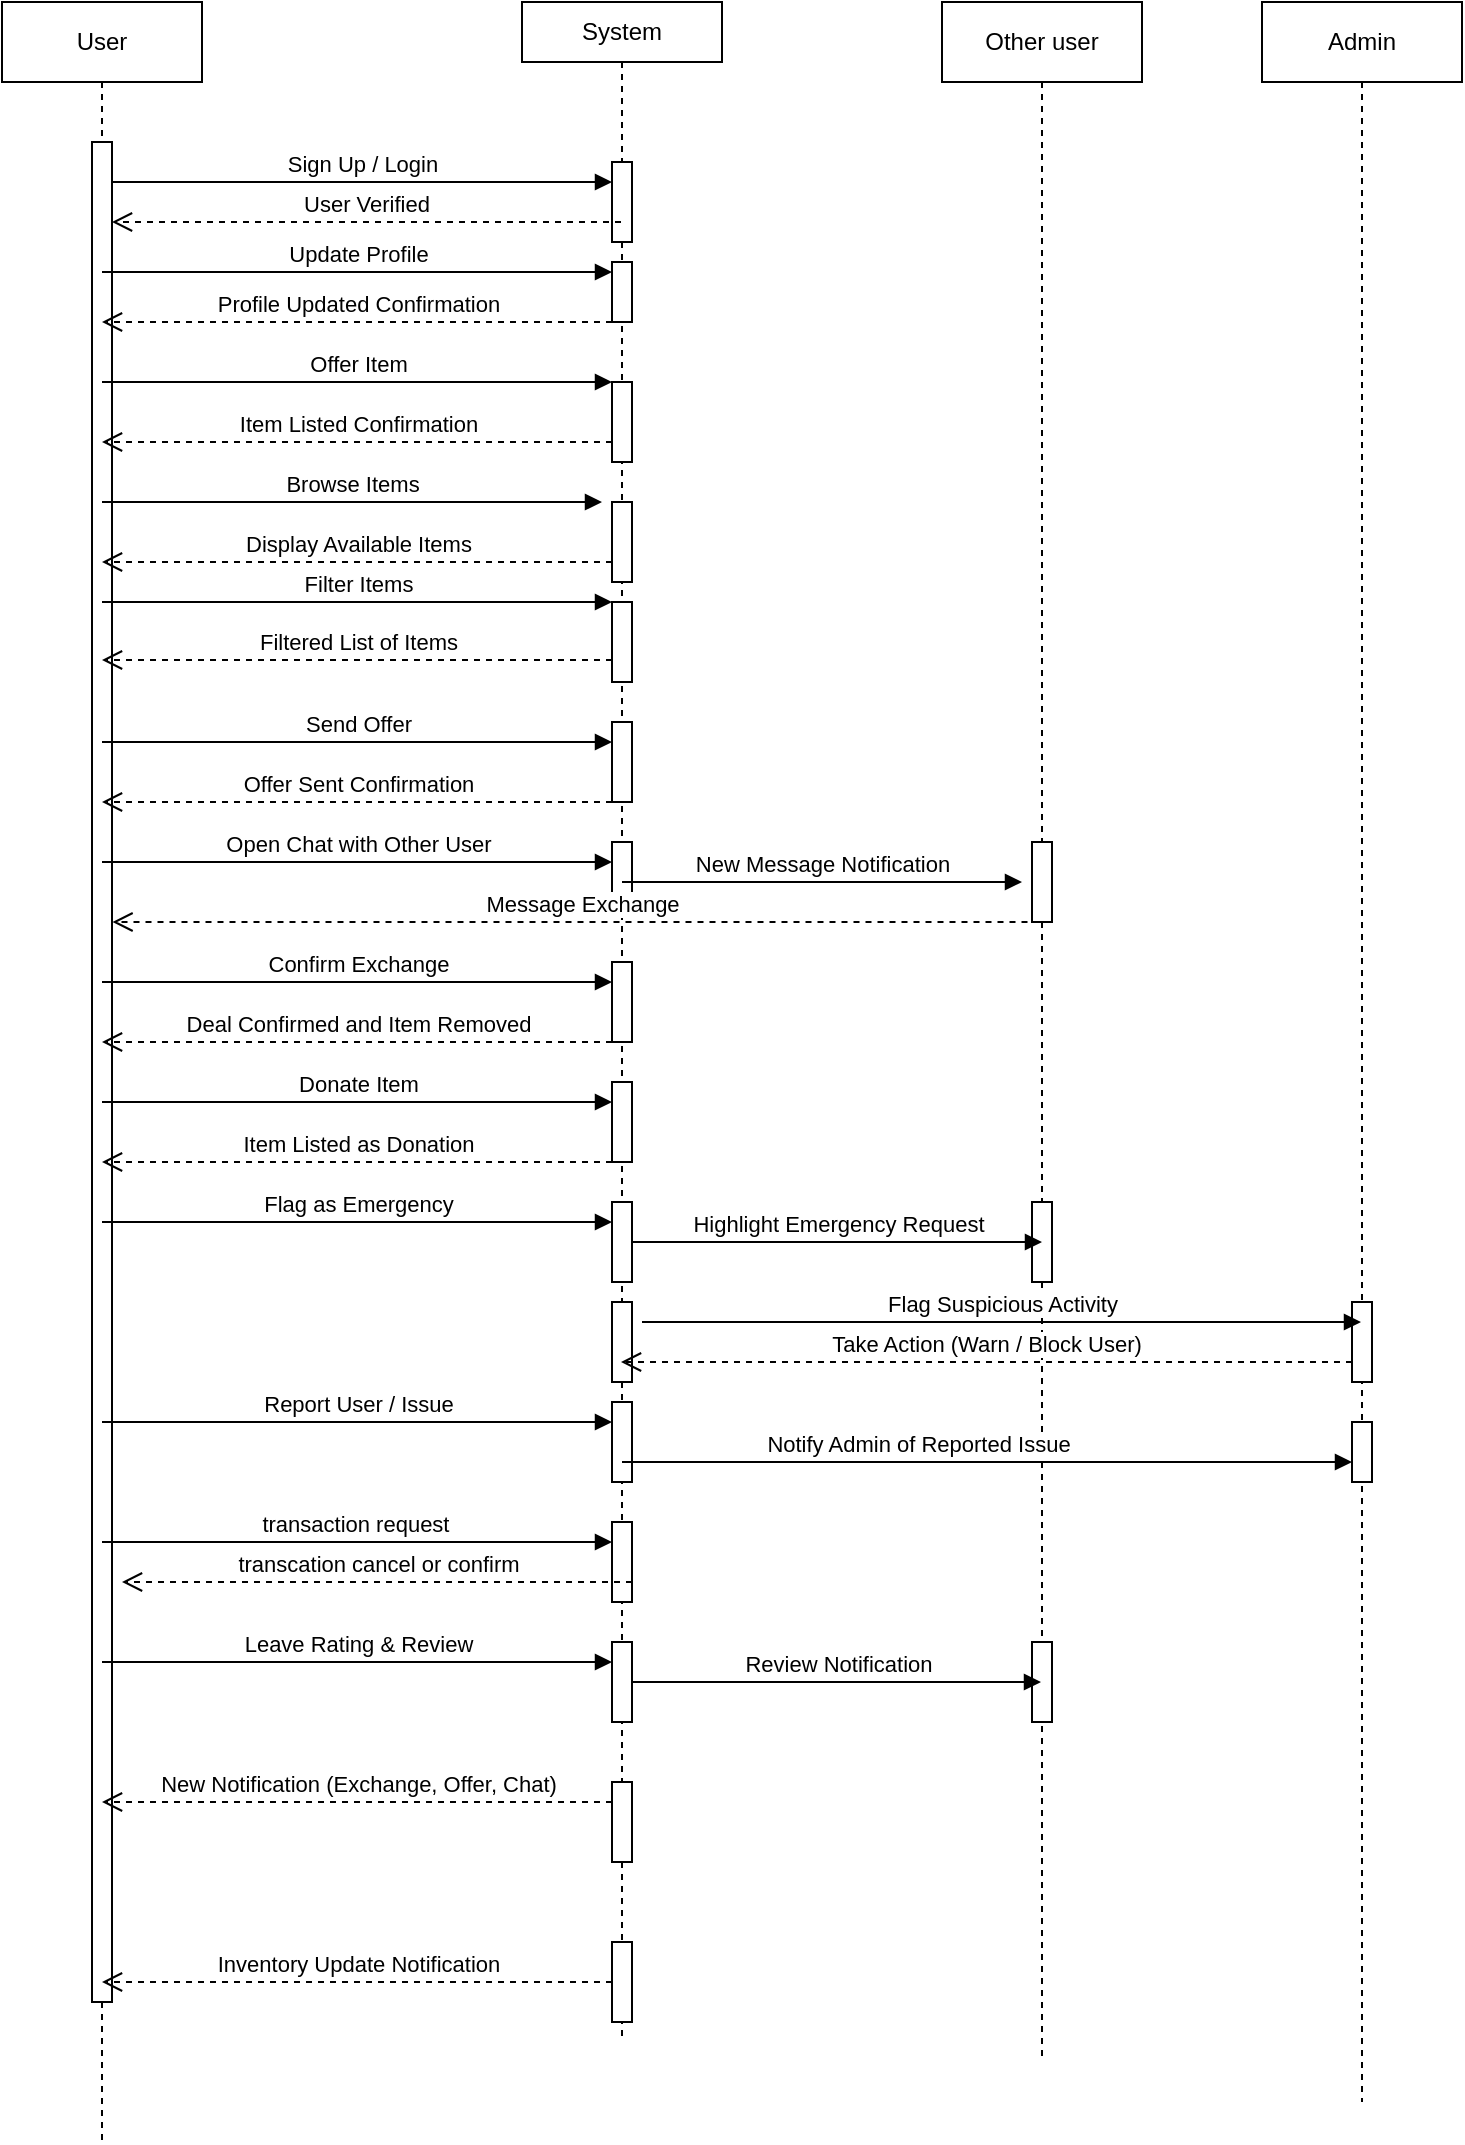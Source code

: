 <mxfile version="24.8.4">
  <diagram name="Page-1" id="2YBvvXClWsGukQMizWep">
    <mxGraphModel dx="1276" dy="639" grid="0" gridSize="14" guides="1" tooltips="1" connect="1" arrows="1" fold="1" page="0" pageScale="1" pageWidth="850" pageHeight="1100" math="0" shadow="0">
      <root>
        <mxCell id="0" />
        <mxCell id="1" parent="0" />
        <mxCell id="aM9ryv3xv72pqoxQDRHE-1" value="User" style="shape=umlLifeline;perimeter=lifelinePerimeter;whiteSpace=wrap;html=1;container=0;dropTarget=0;collapsible=0;recursiveResize=0;outlineConnect=0;portConstraint=eastwest;newEdgeStyle={&quot;edgeStyle&quot;:&quot;elbowEdgeStyle&quot;,&quot;elbow&quot;:&quot;vertical&quot;,&quot;curved&quot;:0,&quot;rounded&quot;:0};" parent="1" vertex="1">
          <mxGeometry x="20" y="10" width="100" height="1070" as="geometry" />
        </mxCell>
        <mxCell id="aM9ryv3xv72pqoxQDRHE-2" value="" style="html=1;points=[];perimeter=orthogonalPerimeter;outlineConnect=0;targetShapes=umlLifeline;portConstraint=eastwest;newEdgeStyle={&quot;edgeStyle&quot;:&quot;elbowEdgeStyle&quot;,&quot;elbow&quot;:&quot;vertical&quot;,&quot;curved&quot;:0,&quot;rounded&quot;:0};" parent="aM9ryv3xv72pqoxQDRHE-1" vertex="1">
          <mxGeometry x="45" y="70" width="10" height="930" as="geometry" />
        </mxCell>
        <mxCell id="aM9ryv3xv72pqoxQDRHE-5" value="System" style="shape=umlLifeline;perimeter=lifelinePerimeter;whiteSpace=wrap;html=1;container=0;dropTarget=0;collapsible=0;recursiveResize=0;outlineConnect=0;portConstraint=eastwest;newEdgeStyle={&quot;edgeStyle&quot;:&quot;elbowEdgeStyle&quot;,&quot;elbow&quot;:&quot;vertical&quot;,&quot;curved&quot;:0,&quot;rounded&quot;:0};size=30;" parent="1" vertex="1">
          <mxGeometry x="280" y="10" width="100" height="1020" as="geometry" />
        </mxCell>
        <mxCell id="aM9ryv3xv72pqoxQDRHE-6" value="" style="html=1;points=[];perimeter=orthogonalPerimeter;outlineConnect=0;targetShapes=umlLifeline;portConstraint=eastwest;newEdgeStyle={&quot;edgeStyle&quot;:&quot;elbowEdgeStyle&quot;,&quot;elbow&quot;:&quot;vertical&quot;,&quot;curved&quot;:0,&quot;rounded&quot;:0};" parent="aM9ryv3xv72pqoxQDRHE-5" vertex="1">
          <mxGeometry x="45" y="80" width="10" height="40" as="geometry" />
        </mxCell>
        <mxCell id="iVOzkprcLGGEqzSReXe2-1" value="" style="html=1;points=[[0,0,0,0,5],[0,1,0,0,-5],[1,0,0,0,5],[1,1,0,0,-5]];perimeter=orthogonalPerimeter;outlineConnect=0;targetShapes=umlLifeline;portConstraint=eastwest;newEdgeStyle={&quot;curved&quot;:0,&quot;rounded&quot;:0};" parent="aM9ryv3xv72pqoxQDRHE-5" vertex="1">
          <mxGeometry x="45" y="130" width="10" height="30" as="geometry" />
        </mxCell>
        <mxCell id="iVOzkprcLGGEqzSReXe2-5" value="" style="html=1;points=[[0,0,0,0,5],[0,1,0,0,-5],[1,0,0,0,5],[1,1,0,0,-5]];perimeter=orthogonalPerimeter;outlineConnect=0;targetShapes=umlLifeline;portConstraint=eastwest;newEdgeStyle={&quot;curved&quot;:0,&quot;rounded&quot;:0};" parent="aM9ryv3xv72pqoxQDRHE-5" vertex="1">
          <mxGeometry x="45" y="190" width="10" height="40" as="geometry" />
        </mxCell>
        <mxCell id="iVOzkprcLGGEqzSReXe2-6" value="" style="html=1;points=[[0,0,0,0,5],[0,1,0,0,-5],[1,0,0,0,5],[1,1,0,0,-5]];perimeter=orthogonalPerimeter;outlineConnect=0;targetShapes=umlLifeline;portConstraint=eastwest;newEdgeStyle={&quot;curved&quot;:0,&quot;rounded&quot;:0};" parent="aM9ryv3xv72pqoxQDRHE-5" vertex="1">
          <mxGeometry x="45" y="250" width="10" height="40" as="geometry" />
        </mxCell>
        <mxCell id="iVOzkprcLGGEqzSReXe2-7" value="" style="html=1;points=[[0,0,0,0,5],[0,1,0,0,-5],[1,0,0,0,5],[1,1,0,0,-5]];perimeter=orthogonalPerimeter;outlineConnect=0;targetShapes=umlLifeline;portConstraint=eastwest;newEdgeStyle={&quot;curved&quot;:0,&quot;rounded&quot;:0};" parent="aM9ryv3xv72pqoxQDRHE-5" vertex="1">
          <mxGeometry x="45" y="300" width="10" height="40" as="geometry" />
        </mxCell>
        <mxCell id="iVOzkprcLGGEqzSReXe2-8" value="" style="html=1;points=[[0,0,0,0,5],[0,1,0,0,-5],[1,0,0,0,5],[1,1,0,0,-5]];perimeter=orthogonalPerimeter;outlineConnect=0;targetShapes=umlLifeline;portConstraint=eastwest;newEdgeStyle={&quot;curved&quot;:0,&quot;rounded&quot;:0};" parent="aM9ryv3xv72pqoxQDRHE-5" vertex="1">
          <mxGeometry x="45" y="360" width="10" height="40" as="geometry" />
        </mxCell>
        <mxCell id="iVOzkprcLGGEqzSReXe2-19" value="" style="html=1;points=[[0,0,0,0,5],[0,1,0,0,-5],[1,0,0,0,5],[1,1,0,0,-5]];perimeter=orthogonalPerimeter;outlineConnect=0;targetShapes=umlLifeline;portConstraint=eastwest;newEdgeStyle={&quot;curved&quot;:0,&quot;rounded&quot;:0};" parent="aM9ryv3xv72pqoxQDRHE-5" vertex="1">
          <mxGeometry x="45" y="420" width="10" height="30" as="geometry" />
        </mxCell>
        <mxCell id="iVOzkprcLGGEqzSReXe2-20" value="" style="html=1;points=[[0,0,0,0,5],[0,1,0,0,-5],[1,0,0,0,5],[1,1,0,0,-5]];perimeter=orthogonalPerimeter;outlineConnect=0;targetShapes=umlLifeline;portConstraint=eastwest;newEdgeStyle={&quot;curved&quot;:0,&quot;rounded&quot;:0};" parent="aM9ryv3xv72pqoxQDRHE-5" vertex="1">
          <mxGeometry x="45" y="480" width="10" height="40" as="geometry" />
        </mxCell>
        <mxCell id="iVOzkprcLGGEqzSReXe2-21" value="" style="html=1;points=[[0,0,0,0,5],[0,1,0,0,-5],[1,0,0,0,5],[1,1,0,0,-5]];perimeter=orthogonalPerimeter;outlineConnect=0;targetShapes=umlLifeline;portConstraint=eastwest;newEdgeStyle={&quot;curved&quot;:0,&quot;rounded&quot;:0};" parent="aM9ryv3xv72pqoxQDRHE-5" vertex="1">
          <mxGeometry x="45" y="540" width="10" height="40" as="geometry" />
        </mxCell>
        <mxCell id="iVOzkprcLGGEqzSReXe2-13" value="" style="html=1;points=[[0,0,0,0,5],[0,1,0,0,-5],[1,0,0,0,5],[1,1,0,0,-5]];perimeter=orthogonalPerimeter;outlineConnect=0;targetShapes=umlLifeline;portConstraint=eastwest;newEdgeStyle={&quot;curved&quot;:0,&quot;rounded&quot;:0};" parent="aM9ryv3xv72pqoxQDRHE-5" vertex="1">
          <mxGeometry x="45" y="600" width="10" height="40" as="geometry" />
        </mxCell>
        <mxCell id="iVOzkprcLGGEqzSReXe2-10" value="" style="html=1;points=[[0,0,0,0,5],[0,1,0,0,-5],[1,0,0,0,5],[1,1,0,0,-5]];perimeter=orthogonalPerimeter;outlineConnect=0;targetShapes=umlLifeline;portConstraint=eastwest;newEdgeStyle={&quot;curved&quot;:0,&quot;rounded&quot;:0};" parent="aM9ryv3xv72pqoxQDRHE-5" vertex="1">
          <mxGeometry x="45" y="650" width="10" height="40" as="geometry" />
        </mxCell>
        <mxCell id="iVOzkprcLGGEqzSReXe2-15" value="" style="html=1;points=[[0,0,0,0,5],[0,1,0,0,-5],[1,0,0,0,5],[1,1,0,0,-5]];perimeter=orthogonalPerimeter;outlineConnect=0;targetShapes=umlLifeline;portConstraint=eastwest;newEdgeStyle={&quot;curved&quot;:0,&quot;rounded&quot;:0};" parent="aM9ryv3xv72pqoxQDRHE-5" vertex="1">
          <mxGeometry x="45" y="700" width="10" height="40" as="geometry" />
        </mxCell>
        <mxCell id="iVOzkprcLGGEqzSReXe2-14" value="" style="html=1;points=[[0,0,0,0,5],[0,1,0,0,-5],[1,0,0,0,5],[1,1,0,0,-5]];perimeter=orthogonalPerimeter;outlineConnect=0;targetShapes=umlLifeline;portConstraint=eastwest;newEdgeStyle={&quot;curved&quot;:0,&quot;rounded&quot;:0};" parent="aM9ryv3xv72pqoxQDRHE-5" vertex="1">
          <mxGeometry x="45" y="760" width="10" height="40" as="geometry" />
        </mxCell>
        <mxCell id="iVOzkprcLGGEqzSReXe2-16" value="" style="html=1;points=[[0,0,0,0,5],[0,1,0,0,-5],[1,0,0,0,5],[1,1,0,0,-5]];perimeter=orthogonalPerimeter;outlineConnect=0;targetShapes=umlLifeline;portConstraint=eastwest;newEdgeStyle={&quot;curved&quot;:0,&quot;rounded&quot;:0};" parent="aM9ryv3xv72pqoxQDRHE-5" vertex="1">
          <mxGeometry x="45" y="820" width="10" height="40" as="geometry" />
        </mxCell>
        <mxCell id="iVOzkprcLGGEqzSReXe2-18" value="" style="html=1;points=[[0,0,0,0,5],[0,1,0,0,-5],[1,0,0,0,5],[1,1,0,0,-5]];perimeter=orthogonalPerimeter;outlineConnect=0;targetShapes=umlLifeline;portConstraint=eastwest;newEdgeStyle={&quot;curved&quot;:0,&quot;rounded&quot;:0};" parent="aM9ryv3xv72pqoxQDRHE-5" vertex="1">
          <mxGeometry x="45" y="890" width="10" height="40" as="geometry" />
        </mxCell>
        <mxCell id="iVOzkprcLGGEqzSReXe2-17" value="" style="html=1;points=[[0,0,0,0,5],[0,1,0,0,-5],[1,0,0,0,5],[1,1,0,0,-5]];perimeter=orthogonalPerimeter;outlineConnect=0;targetShapes=umlLifeline;portConstraint=eastwest;newEdgeStyle={&quot;curved&quot;:0,&quot;rounded&quot;:0};" parent="aM9ryv3xv72pqoxQDRHE-5" vertex="1">
          <mxGeometry x="45" y="970" width="10" height="40" as="geometry" />
        </mxCell>
        <mxCell id="aM9ryv3xv72pqoxQDRHE-7" value="Sign Up / Login" style="html=1;verticalAlign=bottom;endArrow=block;edgeStyle=elbowEdgeStyle;elbow=vertical;curved=0;rounded=0;" parent="1" source="aM9ryv3xv72pqoxQDRHE-2" target="aM9ryv3xv72pqoxQDRHE-6" edge="1">
          <mxGeometry relative="1" as="geometry">
            <mxPoint x="195" y="130" as="sourcePoint" />
            <Array as="points">
              <mxPoint x="280" y="100" />
              <mxPoint x="180" y="120" />
            </Array>
          </mxGeometry>
        </mxCell>
        <mxCell id="iVOzkprcLGGEqzSReXe2-2" value="User Verified" style="html=1;verticalAlign=bottom;endArrow=open;dashed=1;endSize=8;edgeStyle=elbowEdgeStyle;elbow=vertical;curved=0;rounded=0;" parent="1" source="aM9ryv3xv72pqoxQDRHE-5" target="aM9ryv3xv72pqoxQDRHE-2" edge="1">
          <mxGeometry relative="1" as="geometry">
            <mxPoint x="100" y="150" as="targetPoint" />
            <Array as="points">
              <mxPoint x="250" y="120" />
              <mxPoint x="80" y="150" />
            </Array>
            <mxPoint x="230" y="140" as="sourcePoint" />
          </mxGeometry>
        </mxCell>
        <mxCell id="iVOzkprcLGGEqzSReXe2-4" value="Update Profile" style="html=1;verticalAlign=bottom;endArrow=block;edgeStyle=elbowEdgeStyle;elbow=vertical;curved=0;rounded=0;entryX=0;entryY=0;entryDx=0;entryDy=5;entryPerimeter=0;" parent="1" source="aM9ryv3xv72pqoxQDRHE-1" target="iVOzkprcLGGEqzSReXe2-1" edge="1">
          <mxGeometry relative="1" as="geometry">
            <mxPoint x="90" y="180" as="sourcePoint" />
            <Array as="points" />
            <mxPoint x="300" y="180" as="targetPoint" />
          </mxGeometry>
        </mxCell>
        <mxCell id="iVOzkprcLGGEqzSReXe2-9" value="" style="html=1;points=[[0,0,0,0,5],[0,1,0,0,-5],[1,0,0,0,5],[1,1,0,0,-5]];perimeter=orthogonalPerimeter;outlineConnect=0;targetShapes=umlLifeline;portConstraint=eastwest;newEdgeStyle={&quot;curved&quot;:0,&quot;rounded&quot;:0};" parent="1" vertex="1">
          <mxGeometry x="310" y="460" height="40" as="geometry" />
        </mxCell>
        <mxCell id="iVOzkprcLGGEqzSReXe2-23" value="Other user" style="shape=umlLifeline;perimeter=lifelinePerimeter;whiteSpace=wrap;html=1;container=0;dropTarget=0;collapsible=0;recursiveResize=0;outlineConnect=0;portConstraint=eastwest;newEdgeStyle={&quot;edgeStyle&quot;:&quot;elbowEdgeStyle&quot;,&quot;elbow&quot;:&quot;vertical&quot;,&quot;curved&quot;:0,&quot;rounded&quot;:0};" parent="1" vertex="1">
          <mxGeometry x="490" y="10" width="100" height="1030" as="geometry" />
        </mxCell>
        <mxCell id="iVOzkprcLGGEqzSReXe2-54" value="" style="html=1;points=[[0,0,0,0,5],[0,1,0,0,-5],[1,0,0,0,5],[1,1,0,0,-5]];perimeter=orthogonalPerimeter;outlineConnect=0;targetShapes=umlLifeline;portConstraint=eastwest;newEdgeStyle={&quot;curved&quot;:0,&quot;rounded&quot;:0};" parent="iVOzkprcLGGEqzSReXe2-23" vertex="1">
          <mxGeometry x="45" y="420" width="10" height="40" as="geometry" />
        </mxCell>
        <mxCell id="iVOzkprcLGGEqzSReXe2-57" value="" style="html=1;points=[[0,0,0,0,5],[0,1,0,0,-5],[1,0,0,0,5],[1,1,0,0,-5]];perimeter=orthogonalPerimeter;outlineConnect=0;targetShapes=umlLifeline;portConstraint=eastwest;newEdgeStyle={&quot;curved&quot;:0,&quot;rounded&quot;:0};" parent="iVOzkprcLGGEqzSReXe2-23" vertex="1">
          <mxGeometry x="45" y="600" width="10" height="40" as="geometry" />
        </mxCell>
        <mxCell id="iVOzkprcLGGEqzSReXe2-67" value="" style="html=1;points=[[0,0,0,0,5],[0,1,0,0,-5],[1,0,0,0,5],[1,1,0,0,-5]];perimeter=orthogonalPerimeter;outlineConnect=0;targetShapes=umlLifeline;portConstraint=eastwest;newEdgeStyle={&quot;curved&quot;:0,&quot;rounded&quot;:0};" parent="iVOzkprcLGGEqzSReXe2-23" vertex="1">
          <mxGeometry x="45" y="820" width="10" height="40" as="geometry" />
        </mxCell>
        <mxCell id="iVOzkprcLGGEqzSReXe2-25" value="Admin" style="shape=umlLifeline;perimeter=lifelinePerimeter;whiteSpace=wrap;html=1;container=0;dropTarget=0;collapsible=0;recursiveResize=0;outlineConnect=0;portConstraint=eastwest;newEdgeStyle={&quot;edgeStyle&quot;:&quot;elbowEdgeStyle&quot;,&quot;elbow&quot;:&quot;vertical&quot;,&quot;curved&quot;:0,&quot;rounded&quot;:0};" parent="1" vertex="1">
          <mxGeometry x="650" y="10" width="100" height="1050" as="geometry" />
        </mxCell>
        <mxCell id="iVOzkprcLGGEqzSReXe2-59" value="" style="html=1;points=[[0,0,0,0,5],[0,1,0,0,-5],[1,0,0,0,5],[1,1,0,0,-5]];perimeter=orthogonalPerimeter;outlineConnect=0;targetShapes=umlLifeline;portConstraint=eastwest;newEdgeStyle={&quot;curved&quot;:0,&quot;rounded&quot;:0};" parent="iVOzkprcLGGEqzSReXe2-25" vertex="1">
          <mxGeometry x="45" y="650" width="10" height="40" as="geometry" />
        </mxCell>
        <mxCell id="iVOzkprcLGGEqzSReXe2-63" value="" style="html=1;points=[[0,0,0,0,5],[0,1,0,0,-5],[1,0,0,0,5],[1,1,0,0,-5]];perimeter=orthogonalPerimeter;outlineConnect=0;targetShapes=umlLifeline;portConstraint=eastwest;newEdgeStyle={&quot;curved&quot;:0,&quot;rounded&quot;:0};" parent="iVOzkprcLGGEqzSReXe2-25" vertex="1">
          <mxGeometry x="45" y="710" width="10" height="30" as="geometry" />
        </mxCell>
        <mxCell id="iVOzkprcLGGEqzSReXe2-27" value="Offer Item" style="html=1;verticalAlign=bottom;endArrow=block;edgeStyle=elbowEdgeStyle;elbow=vertical;curved=0;rounded=0;entryX=0;entryY=0;entryDx=0;entryDy=5;entryPerimeter=0;" parent="1" edge="1">
          <mxGeometry relative="1" as="geometry">
            <mxPoint x="70" y="200" as="sourcePoint" />
            <Array as="points" />
            <mxPoint x="325" y="200" as="targetPoint" />
          </mxGeometry>
        </mxCell>
        <mxCell id="iVOzkprcLGGEqzSReXe2-28" value="Browse Items" style="html=1;verticalAlign=bottom;endArrow=block;edgeStyle=elbowEdgeStyle;elbow=vertical;curved=0;rounded=0;" parent="1" source="aM9ryv3xv72pqoxQDRHE-1" edge="1">
          <mxGeometry relative="1" as="geometry">
            <mxPoint x="120" y="280" as="sourcePoint" />
            <Array as="points">
              <mxPoint x="260" y="260" />
            </Array>
            <mxPoint x="320" y="260" as="targetPoint" />
          </mxGeometry>
        </mxCell>
        <mxCell id="iVOzkprcLGGEqzSReXe2-29" value="Filter Items" style="html=1;verticalAlign=bottom;endArrow=block;edgeStyle=elbowEdgeStyle;elbow=horizontal;curved=0;rounded=0;entryX=0;entryY=0;entryDx=0;entryDy=5;entryPerimeter=0;" parent="1" edge="1">
          <mxGeometry relative="1" as="geometry">
            <mxPoint x="70" y="310" as="sourcePoint" />
            <Array as="points" />
            <mxPoint x="325" y="310" as="targetPoint" />
          </mxGeometry>
        </mxCell>
        <mxCell id="iVOzkprcLGGEqzSReXe2-30" value="Send Offer" style="html=1;verticalAlign=bottom;endArrow=block;edgeStyle=elbowEdgeStyle;elbow=vertical;curved=0;rounded=0;entryX=0;entryY=0;entryDx=0;entryDy=5;entryPerimeter=0;" parent="1" edge="1">
          <mxGeometry relative="1" as="geometry">
            <mxPoint x="70" y="380" as="sourcePoint" />
            <Array as="points" />
            <mxPoint x="325" y="380" as="targetPoint" />
          </mxGeometry>
        </mxCell>
        <mxCell id="iVOzkprcLGGEqzSReXe2-31" value="Open Chat with Other User" style="html=1;verticalAlign=bottom;endArrow=block;edgeStyle=elbowEdgeStyle;elbow=vertical;curved=0;rounded=0;entryX=0;entryY=0;entryDx=0;entryDy=5;entryPerimeter=0;" parent="1" edge="1">
          <mxGeometry relative="1" as="geometry">
            <mxPoint x="70" y="440" as="sourcePoint" />
            <Array as="points" />
            <mxPoint x="325" y="440" as="targetPoint" />
          </mxGeometry>
        </mxCell>
        <mxCell id="iVOzkprcLGGEqzSReXe2-32" value="Confirm Exchange" style="html=1;verticalAlign=bottom;endArrow=block;edgeStyle=elbowEdgeStyle;elbow=vertical;curved=0;rounded=0;entryX=0;entryY=0;entryDx=0;entryDy=5;entryPerimeter=0;" parent="1" edge="1">
          <mxGeometry relative="1" as="geometry">
            <mxPoint x="70" y="500" as="sourcePoint" />
            <Array as="points" />
            <mxPoint x="325" y="500" as="targetPoint" />
          </mxGeometry>
        </mxCell>
        <mxCell id="iVOzkprcLGGEqzSReXe2-33" value="Donate Item" style="html=1;verticalAlign=bottom;endArrow=block;edgeStyle=elbowEdgeStyle;elbow=vertical;curved=0;rounded=0;entryX=0;entryY=0;entryDx=0;entryDy=5;entryPerimeter=0;" parent="1" edge="1">
          <mxGeometry relative="1" as="geometry">
            <mxPoint x="70" y="560" as="sourcePoint" />
            <Array as="points" />
            <mxPoint x="325" y="560" as="targetPoint" />
          </mxGeometry>
        </mxCell>
        <mxCell id="iVOzkprcLGGEqzSReXe2-34" value="Flag as Emergency" style="html=1;verticalAlign=bottom;endArrow=block;edgeStyle=elbowEdgeStyle;elbow=horizontal;curved=0;rounded=0;entryX=0;entryY=0;entryDx=0;entryDy=5;entryPerimeter=0;" parent="1" edge="1">
          <mxGeometry relative="1" as="geometry">
            <mxPoint x="70" y="620" as="sourcePoint" />
            <Array as="points" />
            <mxPoint x="325" y="620" as="targetPoint" />
          </mxGeometry>
        </mxCell>
        <mxCell id="iVOzkprcLGGEqzSReXe2-38" value="Report User / Issue" style="html=1;verticalAlign=bottom;endArrow=block;edgeStyle=elbowEdgeStyle;elbow=vertical;curved=0;rounded=0;entryX=0;entryY=0;entryDx=0;entryDy=5;entryPerimeter=0;" parent="1" edge="1">
          <mxGeometry relative="1" as="geometry">
            <mxPoint x="70" y="720" as="sourcePoint" />
            <Array as="points" />
            <mxPoint x="325" y="720" as="targetPoint" />
          </mxGeometry>
        </mxCell>
        <mxCell id="iVOzkprcLGGEqzSReXe2-39" value="Notify Admin of Reported Issue" style="html=1;verticalAlign=bottom;endArrow=block;edgeStyle=elbowEdgeStyle;elbow=horizontal;curved=0;rounded=0;" parent="1" edge="1">
          <mxGeometry relative="1" as="geometry">
            <mxPoint x="400" y="740" as="sourcePoint" />
            <Array as="points">
              <mxPoint x="330" y="730" />
            </Array>
            <mxPoint x="695" y="740" as="targetPoint" />
          </mxGeometry>
        </mxCell>
        <mxCell id="iVOzkprcLGGEqzSReXe2-41" value="Leave Rating &amp;amp; Review" style="html=1;verticalAlign=bottom;endArrow=block;edgeStyle=elbowEdgeStyle;elbow=vertical;curved=0;rounded=0;entryX=0;entryY=0;entryDx=0;entryDy=5;entryPerimeter=0;" parent="1" edge="1">
          <mxGeometry relative="1" as="geometry">
            <mxPoint x="70" y="840" as="sourcePoint" />
            <Array as="points" />
            <mxPoint x="325" y="840" as="targetPoint" />
          </mxGeometry>
        </mxCell>
        <mxCell id="iVOzkprcLGGEqzSReXe2-42" value="Profile Updated Confirmation" style="html=1;verticalAlign=bottom;endArrow=open;dashed=1;endSize=8;edgeStyle=elbowEdgeStyle;elbow=vertical;curved=0;rounded=0;" parent="1" edge="1">
          <mxGeometry relative="1" as="geometry">
            <mxPoint x="70" y="170" as="targetPoint" />
            <Array as="points">
              <mxPoint x="245" y="170" />
              <mxPoint x="75" y="200" />
            </Array>
            <mxPoint x="325" y="170" as="sourcePoint" />
          </mxGeometry>
        </mxCell>
        <mxCell id="iVOzkprcLGGEqzSReXe2-43" value="Item Listed Confirmation" style="html=1;verticalAlign=bottom;endArrow=open;dashed=1;endSize=8;edgeStyle=elbowEdgeStyle;elbow=vertical;curved=0;rounded=0;" parent="1" edge="1">
          <mxGeometry relative="1" as="geometry">
            <mxPoint x="70" y="230" as="targetPoint" />
            <Array as="points">
              <mxPoint x="245" y="230" />
              <mxPoint x="75" y="260" />
            </Array>
            <mxPoint x="325" y="230" as="sourcePoint" />
          </mxGeometry>
        </mxCell>
        <mxCell id="iVOzkprcLGGEqzSReXe2-44" value="Display Available Items" style="html=1;verticalAlign=bottom;endArrow=open;dashed=1;endSize=8;edgeStyle=elbowEdgeStyle;elbow=vertical;curved=0;rounded=0;" parent="1" edge="1">
          <mxGeometry relative="1" as="geometry">
            <mxPoint x="70" y="290" as="targetPoint" />
            <Array as="points">
              <mxPoint x="245" y="290" />
              <mxPoint x="75" y="320" />
            </Array>
            <mxPoint x="325" y="290" as="sourcePoint" />
          </mxGeometry>
        </mxCell>
        <mxCell id="iVOzkprcLGGEqzSReXe2-45" value="Filtered List of Items" style="html=1;verticalAlign=bottom;endArrow=open;dashed=1;endSize=8;edgeStyle=elbowEdgeStyle;elbow=vertical;curved=0;rounded=0;" parent="1" edge="1">
          <mxGeometry relative="1" as="geometry">
            <mxPoint x="70" y="339" as="targetPoint" />
            <Array as="points">
              <mxPoint x="245" y="339" />
              <mxPoint x="75" y="369" />
            </Array>
            <mxPoint x="325" y="339" as="sourcePoint" />
          </mxGeometry>
        </mxCell>
        <mxCell id="iVOzkprcLGGEqzSReXe2-46" value="Offer Sent Confirmation" style="html=1;verticalAlign=bottom;endArrow=open;dashed=1;endSize=8;edgeStyle=elbowEdgeStyle;elbow=vertical;curved=0;rounded=0;" parent="1" edge="1">
          <mxGeometry relative="1" as="geometry">
            <mxPoint x="70" y="410" as="targetPoint" />
            <Array as="points">
              <mxPoint x="245" y="410" />
              <mxPoint x="75" y="440" />
            </Array>
            <mxPoint x="325" y="410" as="sourcePoint" />
          </mxGeometry>
        </mxCell>
        <mxCell id="iVOzkprcLGGEqzSReXe2-47" value="Message Exchange" style="html=1;verticalAlign=bottom;endArrow=open;dashed=1;endSize=8;edgeStyle=elbowEdgeStyle;elbow=vertical;curved=0;rounded=0;" parent="1" edge="1">
          <mxGeometry relative="1" as="geometry">
            <mxPoint x="75.25" y="470" as="targetPoint" />
            <Array as="points">
              <mxPoint x="250.25" y="470" />
              <mxPoint x="80.25" y="500" />
            </Array>
            <mxPoint x="544.75" y="470" as="sourcePoint" />
          </mxGeometry>
        </mxCell>
        <mxCell id="iVOzkprcLGGEqzSReXe2-49" value="Item Listed as Donation" style="html=1;verticalAlign=bottom;endArrow=open;dashed=1;endSize=8;edgeStyle=elbowEdgeStyle;elbow=vertical;curved=0;rounded=0;" parent="1" edge="1">
          <mxGeometry relative="1" as="geometry">
            <mxPoint x="70" y="590" as="targetPoint" />
            <Array as="points">
              <mxPoint x="245" y="590" />
              <mxPoint x="75" y="620" />
            </Array>
            <mxPoint x="325" y="590" as="sourcePoint" />
          </mxGeometry>
        </mxCell>
        <mxCell id="iVOzkprcLGGEqzSReXe2-50" value="Deal Confirmed and Item Removed" style="html=1;verticalAlign=bottom;endArrow=open;dashed=1;endSize=8;edgeStyle=elbowEdgeStyle;elbow=vertical;curved=0;rounded=0;" parent="1" edge="1">
          <mxGeometry relative="1" as="geometry">
            <mxPoint x="70" y="530" as="targetPoint" />
            <Array as="points">
              <mxPoint x="245" y="530" />
              <mxPoint x="75" y="560" />
            </Array>
            <mxPoint x="325" y="530" as="sourcePoint" />
          </mxGeometry>
        </mxCell>
        <mxCell id="iVOzkprcLGGEqzSReXe2-55" value="New Message Notification" style="html=1;verticalAlign=bottom;endArrow=block;edgeStyle=elbowEdgeStyle;elbow=vertical;curved=0;rounded=0;exitX=0.5;exitY=0.5;exitDx=0;exitDy=0;exitPerimeter=0;" parent="1" edge="1">
          <mxGeometry relative="1" as="geometry">
            <mxPoint x="330" y="450" as="sourcePoint" />
            <Array as="points" />
            <mxPoint x="530" y="450" as="targetPoint" />
          </mxGeometry>
        </mxCell>
        <mxCell id="iVOzkprcLGGEqzSReXe2-56" value="Highlight Emergency Request" style="html=1;verticalAlign=bottom;endArrow=block;edgeStyle=elbowEdgeStyle;elbow=horizontal;curved=0;rounded=0;" parent="1" edge="1">
          <mxGeometry relative="1" as="geometry">
            <mxPoint x="335" y="630" as="sourcePoint" />
            <Array as="points" />
            <mxPoint x="540" y="630" as="targetPoint" />
          </mxGeometry>
        </mxCell>
        <mxCell id="iVOzkprcLGGEqzSReXe2-58" value="Flag Suspicious Activity" style="html=1;verticalAlign=bottom;endArrow=block;edgeStyle=elbowEdgeStyle;elbow=vertical;curved=0;rounded=0;" parent="1" edge="1">
          <mxGeometry relative="1" as="geometry">
            <mxPoint x="340" y="670" as="sourcePoint" />
            <Array as="points" />
            <mxPoint x="699.5" y="670" as="targetPoint" />
          </mxGeometry>
        </mxCell>
        <mxCell id="iVOzkprcLGGEqzSReXe2-60" value="Take Action (Warn / Block User)" style="html=1;verticalAlign=bottom;endArrow=open;dashed=1;endSize=8;edgeStyle=elbowEdgeStyle;elbow=vertical;curved=0;rounded=0;" parent="1" edge="1">
          <mxGeometry x="0.001" relative="1" as="geometry">
            <mxPoint x="329.5" y="690" as="targetPoint" />
            <Array as="points">
              <mxPoint x="615" y="690" />
              <mxPoint x="445" y="720" />
            </Array>
            <mxPoint x="695" y="690" as="sourcePoint" />
            <mxPoint as="offset" />
          </mxGeometry>
        </mxCell>
        <mxCell id="iVOzkprcLGGEqzSReXe2-64" value="transaction request&amp;nbsp;" style="html=1;verticalAlign=bottom;endArrow=block;edgeStyle=elbowEdgeStyle;elbow=vertical;curved=0;rounded=0;entryX=0;entryY=0;entryDx=0;entryDy=5;entryPerimeter=0;" parent="1" edge="1">
          <mxGeometry relative="1" as="geometry">
            <mxPoint x="70" y="780" as="sourcePoint" />
            <Array as="points" />
            <mxPoint x="325" y="780" as="targetPoint" />
          </mxGeometry>
        </mxCell>
        <mxCell id="iVOzkprcLGGEqzSReXe2-65" value="transcation cancel or confirm" style="html=1;verticalAlign=bottom;endArrow=open;dashed=1;endSize=8;edgeStyle=elbowEdgeStyle;elbow=horizontal;curved=0;rounded=0;" parent="1" edge="1">
          <mxGeometry relative="1" as="geometry">
            <mxPoint x="80" y="800" as="targetPoint" />
            <Array as="points">
              <mxPoint x="255" y="800" />
              <mxPoint x="85" y="830" />
            </Array>
            <mxPoint x="335" y="800" as="sourcePoint" />
          </mxGeometry>
        </mxCell>
        <mxCell id="iVOzkprcLGGEqzSReXe2-66" value="Review Notification" style="html=1;verticalAlign=bottom;endArrow=block;edgeStyle=elbowEdgeStyle;elbow=vertical;curved=0;rounded=0;" parent="1" target="iVOzkprcLGGEqzSReXe2-23" edge="1">
          <mxGeometry relative="1" as="geometry">
            <mxPoint x="335" y="850" as="sourcePoint" />
            <Array as="points" />
            <mxPoint x="590" y="850" as="targetPoint" />
          </mxGeometry>
        </mxCell>
        <mxCell id="iVOzkprcLGGEqzSReXe2-68" value="New Notification (Exchange, Offer, Chat)" style="html=1;verticalAlign=bottom;endArrow=open;dashed=1;endSize=8;edgeStyle=elbowEdgeStyle;elbow=horizontal;curved=0;rounded=0;" parent="1" edge="1">
          <mxGeometry relative="1" as="geometry">
            <mxPoint x="70" y="910" as="targetPoint" />
            <Array as="points">
              <mxPoint x="245" y="910" />
              <mxPoint x="75" y="940" />
            </Array>
            <mxPoint x="325" y="910" as="sourcePoint" />
          </mxGeometry>
        </mxCell>
        <mxCell id="iVOzkprcLGGEqzSReXe2-69" value="Inventory Update Notification" style="html=1;verticalAlign=bottom;endArrow=open;dashed=1;endSize=8;edgeStyle=elbowEdgeStyle;elbow=horizontal;curved=0;rounded=0;" parent="1" edge="1">
          <mxGeometry relative="1" as="geometry">
            <mxPoint x="70" y="1000" as="targetPoint" />
            <Array as="points">
              <mxPoint x="245" y="1000" />
              <mxPoint x="75" y="1030" />
            </Array>
            <mxPoint x="325" y="1000" as="sourcePoint" />
          </mxGeometry>
        </mxCell>
      </root>
    </mxGraphModel>
  </diagram>
</mxfile>
